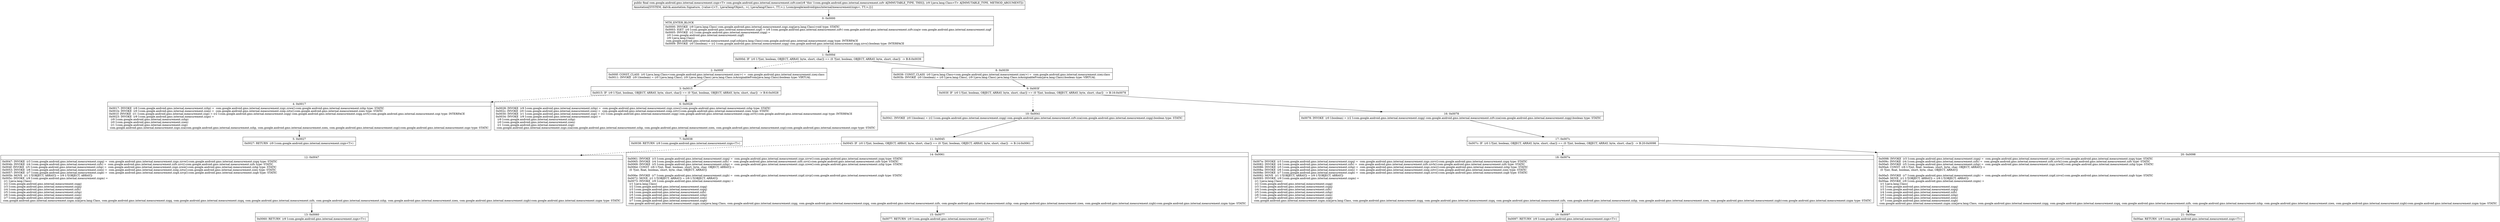 digraph "CFG forcom.google.android.gms.internal.measurement.zzfv.zze(Ljava\/lang\/Class;)Lcom\/google\/android\/gms\/internal\/measurement\/zzgx;" {
Node_0 [shape=record,label="{0\:\ 0x0000|MTH_ENTER_BLOCK\l|0x0000: INVOKE  (r9 I:java.lang.Class) com.google.android.gms.internal.measurement.zzgz.zzg(java.lang.Class):void type: STATIC \l0x0003: IGET  (r0 I:com.google.android.gms.internal.measurement.zzgf) = (r8 I:com.google.android.gms.internal.measurement.zzfv) com.google.android.gms.internal.measurement.zzfv.zzajw com.google.android.gms.internal.measurement.zzgf \l0x0005: INVOKE  (r2 I:com.google.android.gms.internal.measurement.zzgg) = \l  (r0 I:com.google.android.gms.internal.measurement.zzgf)\l  (r9 I:java.lang.Class)\l com.google.android.gms.internal.measurement.zzgf.zzb(java.lang.Class):com.google.android.gms.internal.measurement.zzgg type: INTERFACE \l0x0009: INVOKE  (r0 I:boolean) = (r2 I:com.google.android.gms.internal.measurement.zzgg) com.google.android.gms.internal.measurement.zzgg.zzvs():boolean type: INTERFACE \l}"];
Node_1 [shape=record,label="{1\:\ 0x000d|0x000d: IF  (r0 I:?[int, boolean, OBJECT, ARRAY, byte, short, char]) == (0 ?[int, boolean, OBJECT, ARRAY, byte, short, char])  \-\> B:8:0x0039 \l}"];
Node_2 [shape=record,label="{2\:\ 0x000f|0x000f: CONST_CLASS  (r0 I:java.lang.Class\<com.google.android.gms.internal.measurement.zzey\>) =  com.google.android.gms.internal.measurement.zzey.class \l0x0011: INVOKE  (r9 I:boolean) = (r0 I:java.lang.Class), (r9 I:java.lang.Class) java.lang.Class.isAssignableFrom(java.lang.Class):boolean type: VIRTUAL \l}"];
Node_3 [shape=record,label="{3\:\ 0x0015|0x0015: IF  (r9 I:?[int, boolean, OBJECT, ARRAY, byte, short, char]) == (0 ?[int, boolean, OBJECT, ARRAY, byte, short, char])  \-\> B:6:0x0028 \l}"];
Node_4 [shape=record,label="{4\:\ 0x0017|0x0017: INVOKE  (r9 I:com.google.android.gms.internal.measurement.zzhp) =  com.google.android.gms.internal.measurement.zzgz.zzwe():com.google.android.gms.internal.measurement.zzhp type: STATIC \l0x001b: INVOKE  (r0 I:com.google.android.gms.internal.measurement.zzen) =  com.google.android.gms.internal.measurement.zzep.zztu():com.google.android.gms.internal.measurement.zzen type: STATIC \l0x001f: INVOKE  (r1 I:com.google.android.gms.internal.measurement.zzgi) = (r2 I:com.google.android.gms.internal.measurement.zzgg) com.google.android.gms.internal.measurement.zzgg.zzvt():com.google.android.gms.internal.measurement.zzgi type: INTERFACE \l0x0023: INVOKE  (r9 I:com.google.android.gms.internal.measurement.zzgo) = \l  (r9 I:com.google.android.gms.internal.measurement.zzhp)\l  (r0 I:com.google.android.gms.internal.measurement.zzen)\l  (r1 I:com.google.android.gms.internal.measurement.zzgi)\l com.google.android.gms.internal.measurement.zzgo.zza(com.google.android.gms.internal.measurement.zzhp, com.google.android.gms.internal.measurement.zzen, com.google.android.gms.internal.measurement.zzgi):com.google.android.gms.internal.measurement.zzgo type: STATIC \l}"];
Node_5 [shape=record,label="{5\:\ 0x0027|0x0027: RETURN  (r9 I:com.google.android.gms.internal.measurement.zzgx\<T\>) \l}"];
Node_6 [shape=record,label="{6\:\ 0x0028|0x0028: INVOKE  (r9 I:com.google.android.gms.internal.measurement.zzhp) =  com.google.android.gms.internal.measurement.zzgz.zzwc():com.google.android.gms.internal.measurement.zzhp type: STATIC \l0x002c: INVOKE  (r0 I:com.google.android.gms.internal.measurement.zzen) =  com.google.android.gms.internal.measurement.zzep.zztv():com.google.android.gms.internal.measurement.zzen type: STATIC \l0x0030: INVOKE  (r1 I:com.google.android.gms.internal.measurement.zzgi) = (r2 I:com.google.android.gms.internal.measurement.zzgg) com.google.android.gms.internal.measurement.zzgg.zzvt():com.google.android.gms.internal.measurement.zzgi type: INTERFACE \l0x0034: INVOKE  (r9 I:com.google.android.gms.internal.measurement.zzgo) = \l  (r9 I:com.google.android.gms.internal.measurement.zzhp)\l  (r0 I:com.google.android.gms.internal.measurement.zzen)\l  (r1 I:com.google.android.gms.internal.measurement.zzgi)\l com.google.android.gms.internal.measurement.zzgo.zza(com.google.android.gms.internal.measurement.zzhp, com.google.android.gms.internal.measurement.zzen, com.google.android.gms.internal.measurement.zzgi):com.google.android.gms.internal.measurement.zzgo type: STATIC \l}"];
Node_7 [shape=record,label="{7\:\ 0x0038|0x0038: RETURN  (r9 I:com.google.android.gms.internal.measurement.zzgx\<T\>) \l}"];
Node_8 [shape=record,label="{8\:\ 0x0039|0x0039: CONST_CLASS  (r0 I:java.lang.Class\<com.google.android.gms.internal.measurement.zzey\>) =  com.google.android.gms.internal.measurement.zzey.class \l0x003b: INVOKE  (r0 I:boolean) = (r0 I:java.lang.Class), (r9 I:java.lang.Class) java.lang.Class.isAssignableFrom(java.lang.Class):boolean type: VIRTUAL \l}"];
Node_9 [shape=record,label="{9\:\ 0x003f|0x003f: IF  (r0 I:?[int, boolean, OBJECT, ARRAY, byte, short, char]) == (0 ?[int, boolean, OBJECT, ARRAY, byte, short, char])  \-\> B:16:0x0078 \l}"];
Node_10 [shape=record,label="{10\:\ 0x0041|0x0041: INVOKE  (r0 I:boolean) = (r2 I:com.google.android.gms.internal.measurement.zzgg) com.google.android.gms.internal.measurement.zzfv.zza(com.google.android.gms.internal.measurement.zzgg):boolean type: STATIC \l}"];
Node_11 [shape=record,label="{11\:\ 0x0045|0x0045: IF  (r0 I:?[int, boolean, OBJECT, ARRAY, byte, short, char]) == (0 ?[int, boolean, OBJECT, ARRAY, byte, short, char])  \-\> B:14:0x0061 \l}"];
Node_12 [shape=record,label="{12\:\ 0x0047|0x0047: INVOKE  (r3 I:com.google.android.gms.internal.measurement.zzgq) =  com.google.android.gms.internal.measurement.zzgs.zzvw():com.google.android.gms.internal.measurement.zzgq type: STATIC \l0x004b: INVOKE  (r4 I:com.google.android.gms.internal.measurement.zzfs) =  com.google.android.gms.internal.measurement.zzfs.zzvi():com.google.android.gms.internal.measurement.zzfs type: STATIC \l0x004f: INVOKE  (r5 I:com.google.android.gms.internal.measurement.zzhp) =  com.google.android.gms.internal.measurement.zzgz.zzwe():com.google.android.gms.internal.measurement.zzhp type: STATIC \l0x0053: INVOKE  (r6 I:com.google.android.gms.internal.measurement.zzen) =  com.google.android.gms.internal.measurement.zzep.zztu():com.google.android.gms.internal.measurement.zzen type: STATIC \l0x0057: INVOKE  (r7 I:com.google.android.gms.internal.measurement.zzgb) =  com.google.android.gms.internal.measurement.zzgd.zzvp():com.google.android.gms.internal.measurement.zzgb type: STATIC \l0x005b: MOVE  (r1 I:?[OBJECT, ARRAY]) = (r9 I:?[OBJECT, ARRAY]) \l0x005c: INVOKE  (r9 I:com.google.android.gms.internal.measurement.zzgm) = \l  (r1 I:java.lang.Class)\l  (r2 I:com.google.android.gms.internal.measurement.zzgg)\l  (r3 I:com.google.android.gms.internal.measurement.zzgq)\l  (r4 I:com.google.android.gms.internal.measurement.zzfs)\l  (r5 I:com.google.android.gms.internal.measurement.zzhp)\l  (r6 I:com.google.android.gms.internal.measurement.zzen)\l  (r7 I:com.google.android.gms.internal.measurement.zzgb)\l com.google.android.gms.internal.measurement.zzgm.zza(java.lang.Class, com.google.android.gms.internal.measurement.zzgg, com.google.android.gms.internal.measurement.zzgq, com.google.android.gms.internal.measurement.zzfs, com.google.android.gms.internal.measurement.zzhp, com.google.android.gms.internal.measurement.zzen, com.google.android.gms.internal.measurement.zzgb):com.google.android.gms.internal.measurement.zzgm type: STATIC \l}"];
Node_13 [shape=record,label="{13\:\ 0x0060|0x0060: RETURN  (r9 I:com.google.android.gms.internal.measurement.zzgx\<T\>) \l}"];
Node_14 [shape=record,label="{14\:\ 0x0061|0x0061: INVOKE  (r3 I:com.google.android.gms.internal.measurement.zzgq) =  com.google.android.gms.internal.measurement.zzgs.zzvw():com.google.android.gms.internal.measurement.zzgq type: STATIC \l0x0065: INVOKE  (r4 I:com.google.android.gms.internal.measurement.zzfs) =  com.google.android.gms.internal.measurement.zzfs.zzvi():com.google.android.gms.internal.measurement.zzfs type: STATIC \l0x0069: INVOKE  (r5 I:com.google.android.gms.internal.measurement.zzhp) =  com.google.android.gms.internal.measurement.zzgz.zzwe():com.google.android.gms.internal.measurement.zzhp type: STATIC \l0x006d: CONST  (r6 I:?[int, float, boolean, short, byte, char, OBJECT, ARRAY]) = \l  (0 ?[int, float, boolean, short, byte, char, OBJECT, ARRAY])\l \l0x006e: INVOKE  (r7 I:com.google.android.gms.internal.measurement.zzgb) =  com.google.android.gms.internal.measurement.zzgd.zzvp():com.google.android.gms.internal.measurement.zzgb type: STATIC \l0x0072: MOVE  (r1 I:?[OBJECT, ARRAY]) = (r9 I:?[OBJECT, ARRAY]) \l0x0073: INVOKE  (r9 I:com.google.android.gms.internal.measurement.zzgm) = \l  (r1 I:java.lang.Class)\l  (r2 I:com.google.android.gms.internal.measurement.zzgg)\l  (r3 I:com.google.android.gms.internal.measurement.zzgq)\l  (r4 I:com.google.android.gms.internal.measurement.zzfs)\l  (r5 I:com.google.android.gms.internal.measurement.zzhp)\l  (r6 I:com.google.android.gms.internal.measurement.zzen)\l  (r7 I:com.google.android.gms.internal.measurement.zzgb)\l com.google.android.gms.internal.measurement.zzgm.zza(java.lang.Class, com.google.android.gms.internal.measurement.zzgg, com.google.android.gms.internal.measurement.zzgq, com.google.android.gms.internal.measurement.zzfs, com.google.android.gms.internal.measurement.zzhp, com.google.android.gms.internal.measurement.zzen, com.google.android.gms.internal.measurement.zzgb):com.google.android.gms.internal.measurement.zzgm type: STATIC \l}"];
Node_15 [shape=record,label="{15\:\ 0x0077|0x0077: RETURN  (r9 I:com.google.android.gms.internal.measurement.zzgx\<T\>) \l}"];
Node_16 [shape=record,label="{16\:\ 0x0078|0x0078: INVOKE  (r0 I:boolean) = (r2 I:com.google.android.gms.internal.measurement.zzgg) com.google.android.gms.internal.measurement.zzfv.zza(com.google.android.gms.internal.measurement.zzgg):boolean type: STATIC \l}"];
Node_17 [shape=record,label="{17\:\ 0x007c|0x007c: IF  (r0 I:?[int, boolean, OBJECT, ARRAY, byte, short, char]) == (0 ?[int, boolean, OBJECT, ARRAY, byte, short, char])  \-\> B:20:0x0098 \l}"];
Node_18 [shape=record,label="{18\:\ 0x007e|0x007e: INVOKE  (r3 I:com.google.android.gms.internal.measurement.zzgq) =  com.google.android.gms.internal.measurement.zzgs.zzvv():com.google.android.gms.internal.measurement.zzgq type: STATIC \l0x0082: INVOKE  (r4 I:com.google.android.gms.internal.measurement.zzfs) =  com.google.android.gms.internal.measurement.zzfs.zzvh():com.google.android.gms.internal.measurement.zzfs type: STATIC \l0x0086: INVOKE  (r5 I:com.google.android.gms.internal.measurement.zzhp) =  com.google.android.gms.internal.measurement.zzgz.zzwc():com.google.android.gms.internal.measurement.zzhp type: STATIC \l0x008a: INVOKE  (r6 I:com.google.android.gms.internal.measurement.zzen) =  com.google.android.gms.internal.measurement.zzep.zztv():com.google.android.gms.internal.measurement.zzen type: STATIC \l0x008e: INVOKE  (r7 I:com.google.android.gms.internal.measurement.zzgb) =  com.google.android.gms.internal.measurement.zzgd.zzvo():com.google.android.gms.internal.measurement.zzgb type: STATIC \l0x0092: MOVE  (r1 I:?[OBJECT, ARRAY]) = (r9 I:?[OBJECT, ARRAY]) \l0x0093: INVOKE  (r9 I:com.google.android.gms.internal.measurement.zzgm) = \l  (r1 I:java.lang.Class)\l  (r2 I:com.google.android.gms.internal.measurement.zzgg)\l  (r3 I:com.google.android.gms.internal.measurement.zzgq)\l  (r4 I:com.google.android.gms.internal.measurement.zzfs)\l  (r5 I:com.google.android.gms.internal.measurement.zzhp)\l  (r6 I:com.google.android.gms.internal.measurement.zzen)\l  (r7 I:com.google.android.gms.internal.measurement.zzgb)\l com.google.android.gms.internal.measurement.zzgm.zza(java.lang.Class, com.google.android.gms.internal.measurement.zzgg, com.google.android.gms.internal.measurement.zzgq, com.google.android.gms.internal.measurement.zzfs, com.google.android.gms.internal.measurement.zzhp, com.google.android.gms.internal.measurement.zzen, com.google.android.gms.internal.measurement.zzgb):com.google.android.gms.internal.measurement.zzgm type: STATIC \l}"];
Node_19 [shape=record,label="{19\:\ 0x0097|0x0097: RETURN  (r9 I:com.google.android.gms.internal.measurement.zzgx\<T\>) \l}"];
Node_20 [shape=record,label="{20\:\ 0x0098|0x0098: INVOKE  (r3 I:com.google.android.gms.internal.measurement.zzgq) =  com.google.android.gms.internal.measurement.zzgs.zzvv():com.google.android.gms.internal.measurement.zzgq type: STATIC \l0x009c: INVOKE  (r4 I:com.google.android.gms.internal.measurement.zzfs) =  com.google.android.gms.internal.measurement.zzfs.zzvh():com.google.android.gms.internal.measurement.zzfs type: STATIC \l0x00a0: INVOKE  (r5 I:com.google.android.gms.internal.measurement.zzhp) =  com.google.android.gms.internal.measurement.zzgz.zzwd():com.google.android.gms.internal.measurement.zzhp type: STATIC \l0x00a4: CONST  (r6 I:?[int, float, boolean, short, byte, char, OBJECT, ARRAY]) = \l  (0 ?[int, float, boolean, short, byte, char, OBJECT, ARRAY])\l \l0x00a5: INVOKE  (r7 I:com.google.android.gms.internal.measurement.zzgb) =  com.google.android.gms.internal.measurement.zzgd.zzvo():com.google.android.gms.internal.measurement.zzgb type: STATIC \l0x00a9: MOVE  (r1 I:?[OBJECT, ARRAY]) = (r9 I:?[OBJECT, ARRAY]) \l0x00aa: INVOKE  (r9 I:com.google.android.gms.internal.measurement.zzgm) = \l  (r1 I:java.lang.Class)\l  (r2 I:com.google.android.gms.internal.measurement.zzgg)\l  (r3 I:com.google.android.gms.internal.measurement.zzgq)\l  (r4 I:com.google.android.gms.internal.measurement.zzfs)\l  (r5 I:com.google.android.gms.internal.measurement.zzhp)\l  (r6 I:com.google.android.gms.internal.measurement.zzen)\l  (r7 I:com.google.android.gms.internal.measurement.zzgb)\l com.google.android.gms.internal.measurement.zzgm.zza(java.lang.Class, com.google.android.gms.internal.measurement.zzgg, com.google.android.gms.internal.measurement.zzgq, com.google.android.gms.internal.measurement.zzfs, com.google.android.gms.internal.measurement.zzhp, com.google.android.gms.internal.measurement.zzen, com.google.android.gms.internal.measurement.zzgb):com.google.android.gms.internal.measurement.zzgm type: STATIC \l}"];
Node_21 [shape=record,label="{21\:\ 0x00ae|0x00ae: RETURN  (r9 I:com.google.android.gms.internal.measurement.zzgx\<T\>) \l}"];
MethodNode[shape=record,label="{public final com.google.android.gms.internal.measurement.zzgx\<T\> com.google.android.gms.internal.measurement.zzfv.zze((r8 'this' I:com.google.android.gms.internal.measurement.zzfv A[IMMUTABLE_TYPE, THIS]), (r9 I:java.lang.Class\<T\> A[IMMUTABLE_TYPE, METHOD_ARGUMENT]))  | Annotation[SYSTEM, dalvik.annotation.Signature, \{value=[\<T:, Ljava\/lang\/Object;, \>(, Ljava\/lang\/Class\<, TT;\>;), Lcom\/google\/android\/gms\/internal\/measurement\/zzgx\<, TT;\>;]\}]\l}"];
MethodNode -> Node_0;
Node_0 -> Node_1;
Node_1 -> Node_2[style=dashed];
Node_1 -> Node_8;
Node_2 -> Node_3;
Node_3 -> Node_4[style=dashed];
Node_3 -> Node_6;
Node_4 -> Node_5;
Node_6 -> Node_7;
Node_8 -> Node_9;
Node_9 -> Node_10[style=dashed];
Node_9 -> Node_16;
Node_10 -> Node_11;
Node_11 -> Node_12[style=dashed];
Node_11 -> Node_14;
Node_12 -> Node_13;
Node_14 -> Node_15;
Node_16 -> Node_17;
Node_17 -> Node_18[style=dashed];
Node_17 -> Node_20;
Node_18 -> Node_19;
Node_20 -> Node_21;
}


